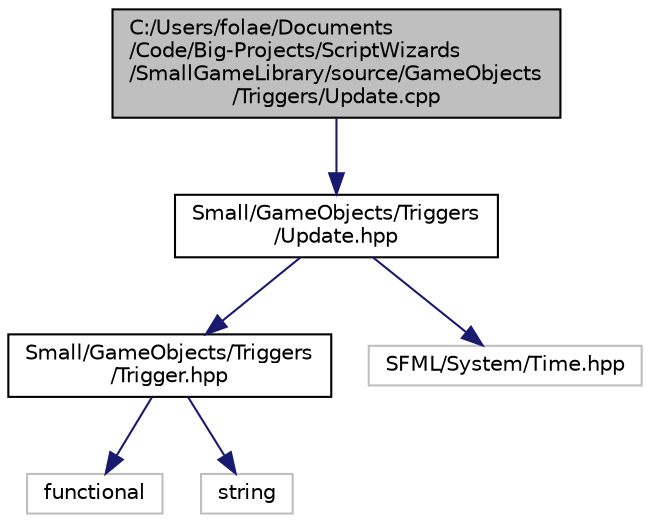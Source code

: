 digraph "C:/Users/folae/Documents/Code/Big-Projects/ScriptWizards/SmallGameLibrary/source/GameObjects/Triggers/Update.cpp"
{
 // INTERACTIVE_SVG=YES
 // LATEX_PDF_SIZE
  edge [fontname="Helvetica",fontsize="10",labelfontname="Helvetica",labelfontsize="10"];
  node [fontname="Helvetica",fontsize="10",shape=record];
  Node1 [label="C:/Users/folae/Documents\l/Code/Big-Projects/ScriptWizards\l/SmallGameLibrary/source/GameObjects\l/Triggers/Update.cpp",height=0.2,width=0.4,color="black", fillcolor="grey75", style="filled", fontcolor="black",tooltip=" "];
  Node1 -> Node2 [color="midnightblue",fontsize="10",style="solid",fontname="Helvetica"];
  Node2 [label="Small/GameObjects/Triggers\l/Update.hpp",height=0.2,width=0.4,color="black", fillcolor="white", style="filled",URL="$d0/d93/Update_8hpp.html",tooltip="A basic update trigger, executed when a delta of time is reached."];
  Node2 -> Node3 [color="midnightblue",fontsize="10",style="solid",fontname="Helvetica"];
  Node3 [label="Small/GameObjects/Triggers\l/Trigger.hpp",height=0.2,width=0.4,color="black", fillcolor="white", style="filled",URL="$d2/d29/Trigger_8hpp.html",tooltip="Define a base trigger class."];
  Node3 -> Node4 [color="midnightblue",fontsize="10",style="solid",fontname="Helvetica"];
  Node4 [label="functional",height=0.2,width=0.4,color="grey75", fillcolor="white", style="filled",tooltip=" "];
  Node3 -> Node5 [color="midnightblue",fontsize="10",style="solid",fontname="Helvetica"];
  Node5 [label="string",height=0.2,width=0.4,color="grey75", fillcolor="white", style="filled",tooltip=" "];
  Node2 -> Node6 [color="midnightblue",fontsize="10",style="solid",fontname="Helvetica"];
  Node6 [label="SFML/System/Time.hpp",height=0.2,width=0.4,color="grey75", fillcolor="white", style="filled",tooltip=" "];
}
